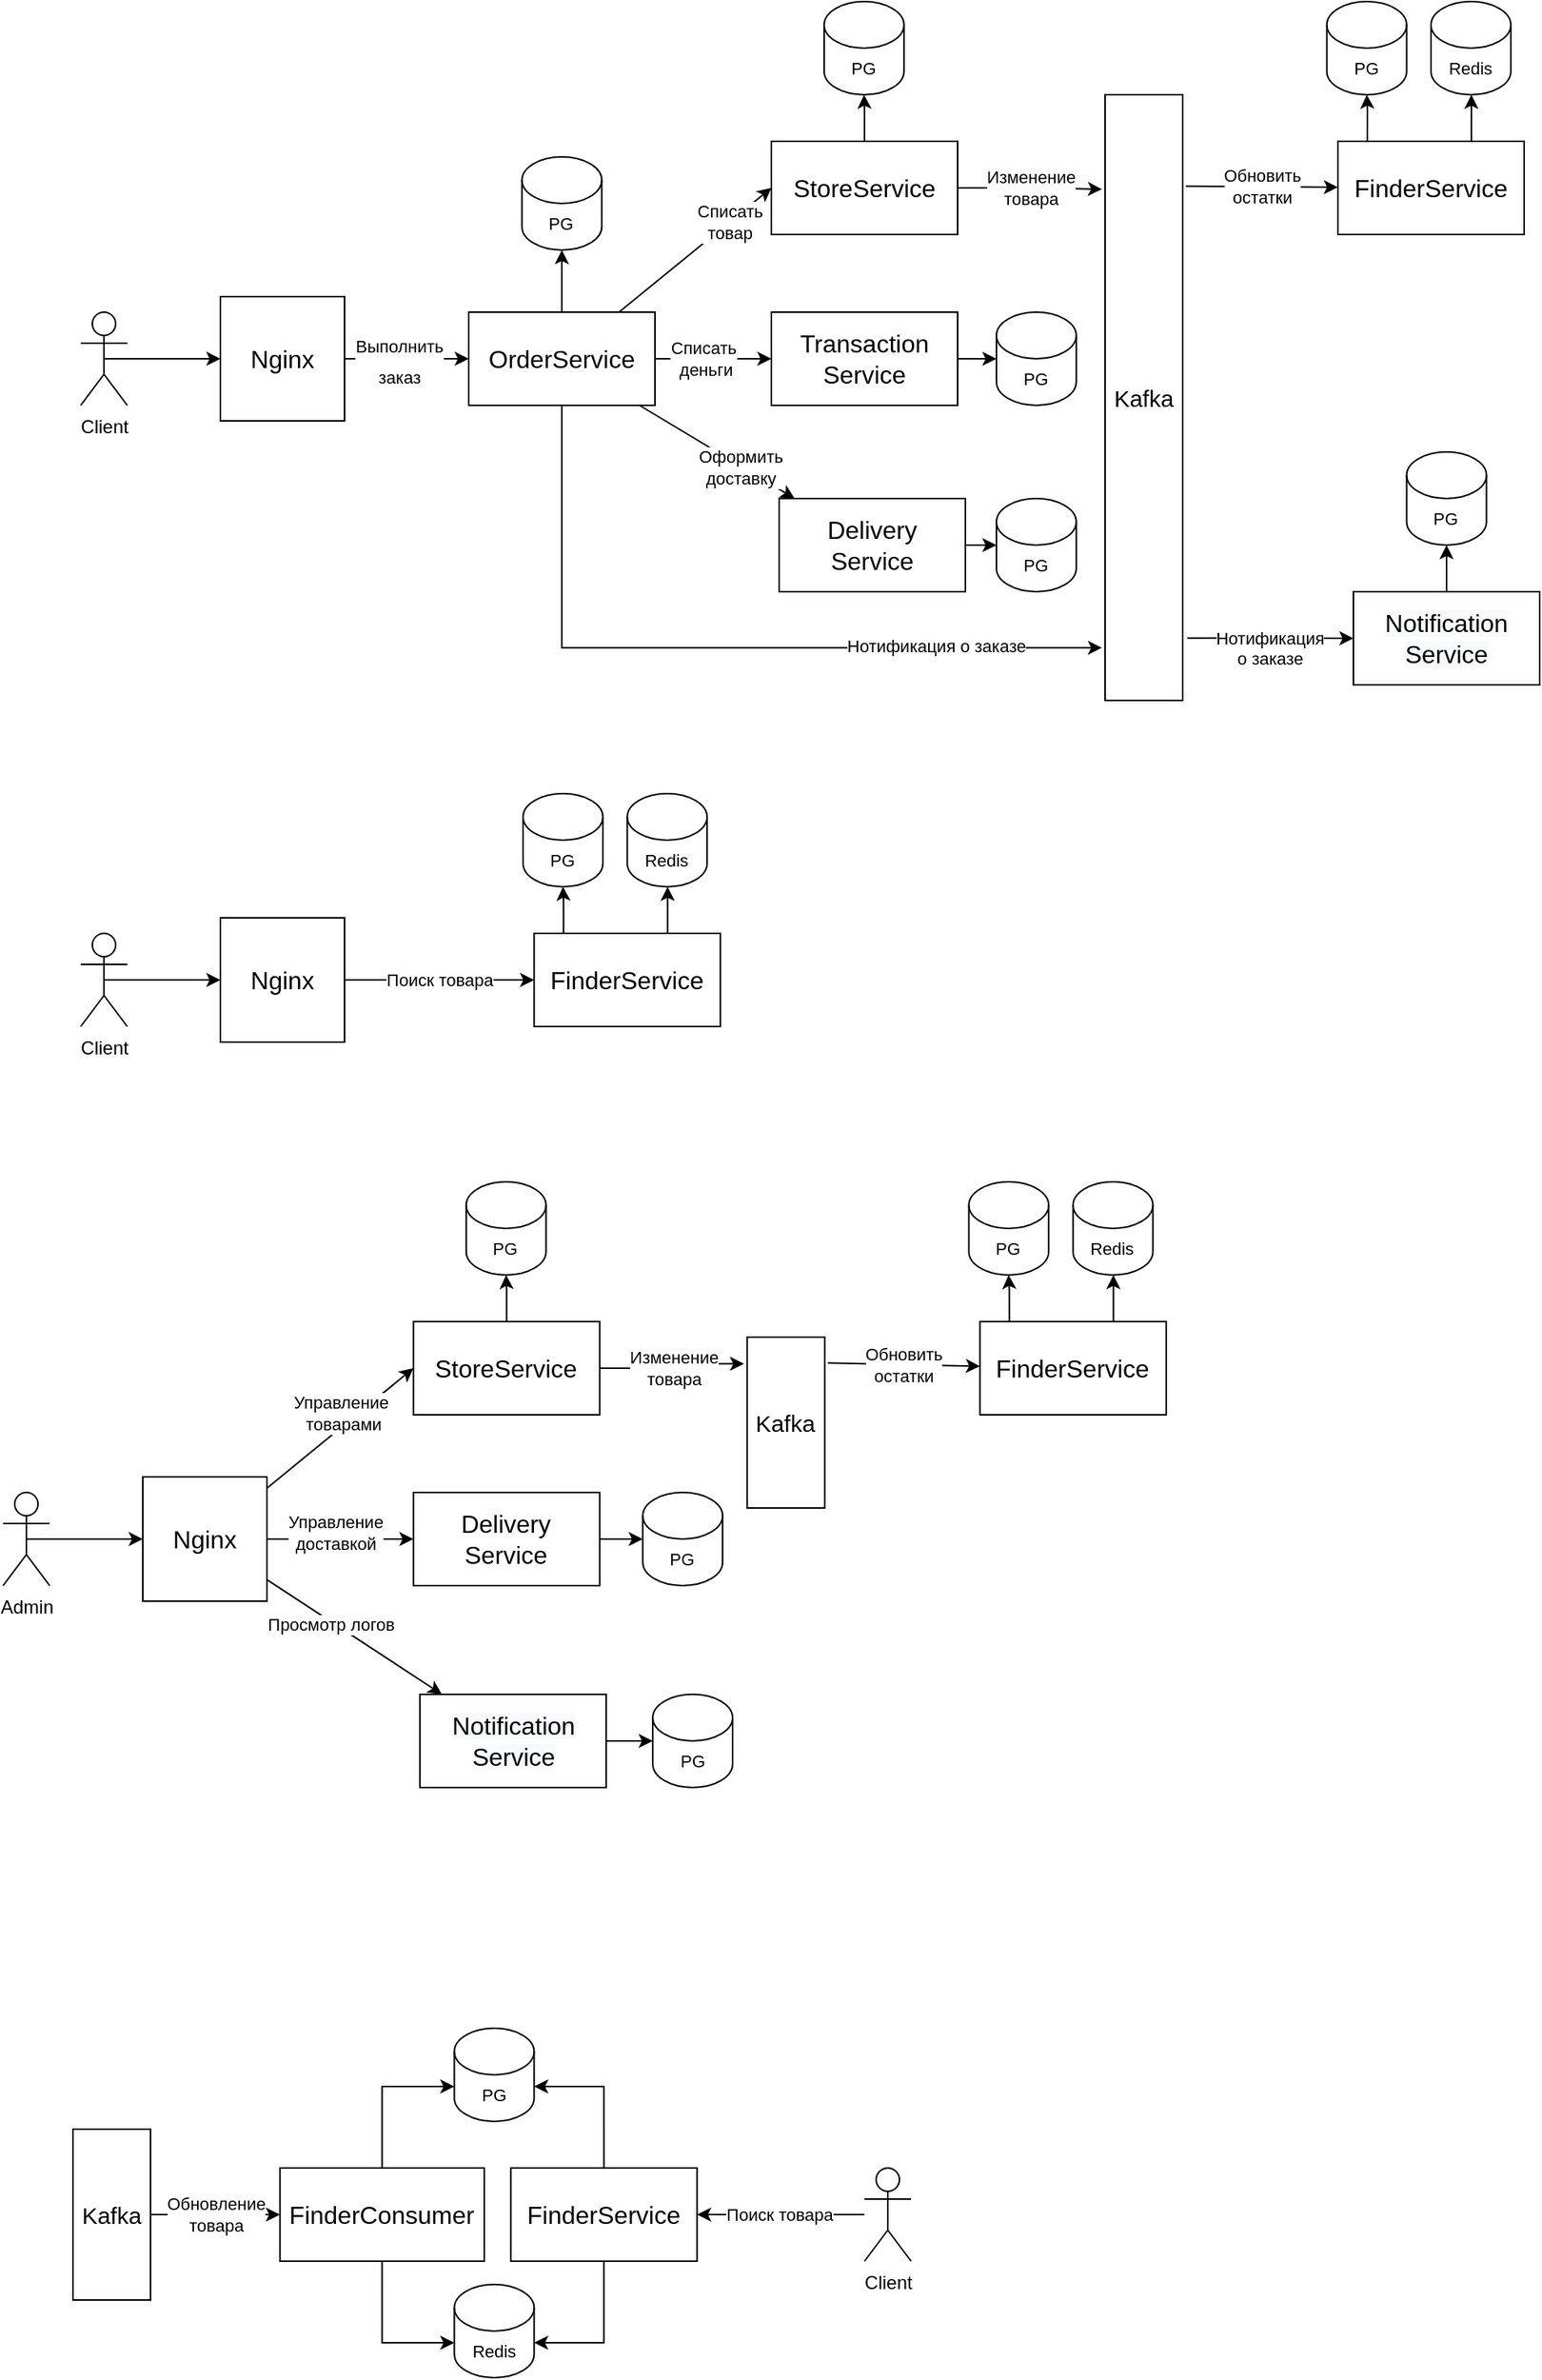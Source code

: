 <mxfile version="17.2.4" type="device"><diagram id="Qh9HbxXJMAG-RALpZMUW" name="Page-1"><mxGraphModel dx="1422" dy="794" grid="1" gridSize="10" guides="1" tooltips="1" connect="1" arrows="1" fold="1" page="1" pageScale="1" pageWidth="1169" pageHeight="827" math="0" shadow="0"><root><mxCell id="0"/><mxCell id="1" parent="0"/><mxCell id="UPHhZhZPU3ubZuRFC3Xd-5" style="edgeStyle=orthogonalEdgeStyle;rounded=0;orthogonalLoop=1;jettySize=auto;html=1;exitX=0.5;exitY=0.5;exitDx=0;exitDy=0;exitPerimeter=0;entryX=0;entryY=0.5;entryDx=0;entryDy=0;fontSize=16;" edge="1" parent="1" source="UPHhZhZPU3ubZuRFC3Xd-1" target="UPHhZhZPU3ubZuRFC3Xd-2"><mxGeometry relative="1" as="geometry"/></mxCell><mxCell id="UPHhZhZPU3ubZuRFC3Xd-1" value="Client" style="shape=umlActor;verticalLabelPosition=bottom;verticalAlign=top;html=1;outlineConnect=0;" vertex="1" parent="1"><mxGeometry x="80" y="220" width="30" height="60" as="geometry"/></mxCell><mxCell id="UPHhZhZPU3ubZuRFC3Xd-11" value="" style="edgeStyle=orthogonalEdgeStyle;rounded=0;orthogonalLoop=1;jettySize=auto;html=1;fontSize=16;" edge="1" parent="1" source="UPHhZhZPU3ubZuRFC3Xd-2" target="UPHhZhZPU3ubZuRFC3Xd-7"><mxGeometry relative="1" as="geometry"/></mxCell><mxCell id="UPHhZhZPU3ubZuRFC3Xd-12" value="&lt;font style=&quot;font-size: 11px&quot;&gt;Выполнить&lt;br&gt;заказ&lt;br&gt;&lt;/font&gt;" style="edgeLabel;html=1;align=center;verticalAlign=middle;resizable=0;points=[];fontSize=16;labelBackgroundColor=default;" vertex="1" connectable="0" parent="UPHhZhZPU3ubZuRFC3Xd-11"><mxGeometry x="-0.143" relative="1" as="geometry"><mxPoint as="offset"/></mxGeometry></mxCell><mxCell id="UPHhZhZPU3ubZuRFC3Xd-2" value="&lt;span style=&quot;font-size: 16px ; text-align: left&quot;&gt;Nginx&lt;/span&gt;" style="whiteSpace=wrap;html=1;aspect=fixed;" vertex="1" parent="1"><mxGeometry x="170" y="210" width="80" height="80" as="geometry"/></mxCell><mxCell id="UPHhZhZPU3ubZuRFC3Xd-13" style="rounded=0;orthogonalLoop=1;jettySize=auto;html=1;entryX=0;entryY=0.5;entryDx=0;entryDy=0;fontSize=11;" edge="1" parent="1" source="UPHhZhZPU3ubZuRFC3Xd-7" target="UPHhZhZPU3ubZuRFC3Xd-8"><mxGeometry relative="1" as="geometry"/></mxCell><mxCell id="UPHhZhZPU3ubZuRFC3Xd-14" value="Списать &lt;br&gt;товар" style="edgeLabel;html=1;align=center;verticalAlign=middle;resizable=0;points=[];fontSize=11;" vertex="1" connectable="0" parent="UPHhZhZPU3ubZuRFC3Xd-13"><mxGeometry x="0.45" relative="1" as="geometry"><mxPoint as="offset"/></mxGeometry></mxCell><mxCell id="UPHhZhZPU3ubZuRFC3Xd-15" style="edgeStyle=none;rounded=0;orthogonalLoop=1;jettySize=auto;html=1;entryX=0;entryY=0.5;entryDx=0;entryDy=0;fontSize=11;" edge="1" parent="1" source="UPHhZhZPU3ubZuRFC3Xd-7" target="UPHhZhZPU3ubZuRFC3Xd-9"><mxGeometry relative="1" as="geometry"/></mxCell><mxCell id="UPHhZhZPU3ubZuRFC3Xd-16" value="Списать&lt;br&gt;&amp;nbsp;деньги" style="edgeLabel;html=1;align=center;verticalAlign=middle;resizable=0;points=[];fontSize=11;" vertex="1" connectable="0" parent="UPHhZhZPU3ubZuRFC3Xd-15"><mxGeometry x="0.269" y="-2" relative="1" as="geometry"><mxPoint x="-17" y="-2" as="offset"/></mxGeometry></mxCell><mxCell id="UPHhZhZPU3ubZuRFC3Xd-17" style="edgeStyle=none;rounded=0;orthogonalLoop=1;jettySize=auto;html=1;fontSize=11;" edge="1" parent="1" source="UPHhZhZPU3ubZuRFC3Xd-7" target="UPHhZhZPU3ubZuRFC3Xd-10"><mxGeometry relative="1" as="geometry"/></mxCell><mxCell id="UPHhZhZPU3ubZuRFC3Xd-18" value="Оформить&lt;br&gt;доставку" style="edgeLabel;html=1;align=center;verticalAlign=middle;resizable=0;points=[];fontSize=11;" vertex="1" connectable="0" parent="UPHhZhZPU3ubZuRFC3Xd-17"><mxGeometry x="0.309" y="-1" relative="1" as="geometry"><mxPoint as="offset"/></mxGeometry></mxCell><mxCell id="UPHhZhZPU3ubZuRFC3Xd-23" style="edgeStyle=orthogonalEdgeStyle;rounded=0;orthogonalLoop=1;jettySize=auto;html=1;entryX=-0.04;entryY=0.913;entryDx=0;entryDy=0;fontSize=15;exitX=0.5;exitY=1;exitDx=0;exitDy=0;entryPerimeter=0;" edge="1" parent="1" source="UPHhZhZPU3ubZuRFC3Xd-7" target="UPHhZhZPU3ubZuRFC3Xd-22"><mxGeometry relative="1" as="geometry"/></mxCell><mxCell id="UPHhZhZPU3ubZuRFC3Xd-26" value="Нотификация о заказе" style="edgeLabel;html=1;align=center;verticalAlign=middle;resizable=0;points=[];fontSize=11;" vertex="1" connectable="0" parent="UPHhZhZPU3ubZuRFC3Xd-23"><mxGeometry x="0.575" y="1" relative="1" as="geometry"><mxPoint as="offset"/></mxGeometry></mxCell><mxCell id="UPHhZhZPU3ubZuRFC3Xd-35" value="" style="edgeStyle=orthogonalEdgeStyle;rounded=0;orthogonalLoop=1;jettySize=auto;html=1;fontSize=11;" edge="1" parent="1" source="UPHhZhZPU3ubZuRFC3Xd-7" target="UPHhZhZPU3ubZuRFC3Xd-34"><mxGeometry relative="1" as="geometry"/></mxCell><mxCell id="UPHhZhZPU3ubZuRFC3Xd-7" value="OrderService" style="rounded=0;whiteSpace=wrap;html=1;fontSize=16;" vertex="1" parent="1"><mxGeometry x="330" y="220" width="120" height="60" as="geometry"/></mxCell><mxCell id="UPHhZhZPU3ubZuRFC3Xd-21" value="Обновить&lt;br&gt;остатки" style="edgeStyle=none;rounded=0;orthogonalLoop=1;jettySize=auto;html=1;fontSize=11;exitX=1.04;exitY=0.151;exitDx=0;exitDy=0;exitPerimeter=0;" edge="1" parent="1" source="UPHhZhZPU3ubZuRFC3Xd-22" target="UPHhZhZPU3ubZuRFC3Xd-19"><mxGeometry relative="1" as="geometry"/></mxCell><mxCell id="UPHhZhZPU3ubZuRFC3Xd-25" value="Изменение&lt;br style=&quot;font-size: 11px;&quot;&gt;товара" style="edgeStyle=orthogonalEdgeStyle;rounded=0;orthogonalLoop=1;jettySize=auto;html=1;exitX=1;exitY=0.5;exitDx=0;exitDy=0;entryX=-0.04;entryY=0.156;entryDx=0;entryDy=0;entryPerimeter=0;fontSize=11;" edge="1" parent="1" source="UPHhZhZPU3ubZuRFC3Xd-8" target="UPHhZhZPU3ubZuRFC3Xd-22"><mxGeometry relative="1" as="geometry"/></mxCell><mxCell id="UPHhZhZPU3ubZuRFC3Xd-33" value="" style="edgeStyle=orthogonalEdgeStyle;rounded=0;orthogonalLoop=1;jettySize=auto;html=1;fontSize=11;" edge="1" parent="1" source="UPHhZhZPU3ubZuRFC3Xd-8" target="UPHhZhZPU3ubZuRFC3Xd-31"><mxGeometry relative="1" as="geometry"/></mxCell><mxCell id="UPHhZhZPU3ubZuRFC3Xd-8" value="StoreService" style="rounded=0;whiteSpace=wrap;html=1;fontSize=16;" vertex="1" parent="1"><mxGeometry x="525" y="110" width="120" height="60" as="geometry"/></mxCell><mxCell id="UPHhZhZPU3ubZuRFC3Xd-46" value="" style="edgeStyle=orthogonalEdgeStyle;rounded=0;orthogonalLoop=1;jettySize=auto;html=1;fontSize=11;" edge="1" parent="1" source="UPHhZhZPU3ubZuRFC3Xd-9" target="UPHhZhZPU3ubZuRFC3Xd-42"><mxGeometry relative="1" as="geometry"/></mxCell><mxCell id="UPHhZhZPU3ubZuRFC3Xd-9" value="Transaction&lt;br&gt;Service" style="rounded=0;whiteSpace=wrap;html=1;fontSize=16;" vertex="1" parent="1"><mxGeometry x="525" y="220" width="120" height="60" as="geometry"/></mxCell><mxCell id="UPHhZhZPU3ubZuRFC3Xd-48" value="" style="edgeStyle=orthogonalEdgeStyle;rounded=0;orthogonalLoop=1;jettySize=auto;html=1;fontSize=11;" edge="1" parent="1" source="UPHhZhZPU3ubZuRFC3Xd-10" target="UPHhZhZPU3ubZuRFC3Xd-47"><mxGeometry relative="1" as="geometry"/></mxCell><mxCell id="UPHhZhZPU3ubZuRFC3Xd-10" value="Delivery&lt;br&gt;Service" style="rounded=0;whiteSpace=wrap;html=1;fontSize=16;" vertex="1" parent="1"><mxGeometry x="530" y="340" width="120" height="60" as="geometry"/></mxCell><mxCell id="UPHhZhZPU3ubZuRFC3Xd-39" value="" style="edgeStyle=orthogonalEdgeStyle;rounded=0;orthogonalLoop=1;jettySize=auto;html=1;fontSize=11;exitX=0.158;exitY=0.017;exitDx=0;exitDy=0;exitPerimeter=0;" edge="1" parent="1" source="UPHhZhZPU3ubZuRFC3Xd-19" target="UPHhZhZPU3ubZuRFC3Xd-38"><mxGeometry relative="1" as="geometry"/></mxCell><mxCell id="UPHhZhZPU3ubZuRFC3Xd-41" value="" style="edgeStyle=orthogonalEdgeStyle;rounded=0;orthogonalLoop=1;jettySize=auto;html=1;fontSize=11;" edge="1" parent="1" source="UPHhZhZPU3ubZuRFC3Xd-19" target="UPHhZhZPU3ubZuRFC3Xd-40"><mxGeometry relative="1" as="geometry"><Array as="points"><mxPoint x="976" y="100"/><mxPoint x="976" y="100"/></Array></mxGeometry></mxCell><mxCell id="UPHhZhZPU3ubZuRFC3Xd-19" value="FinderService" style="rounded=0;whiteSpace=wrap;html=1;fontSize=16;" vertex="1" parent="1"><mxGeometry x="890" y="110" width="120" height="60" as="geometry"/></mxCell><mxCell id="UPHhZhZPU3ubZuRFC3Xd-28" value="&lt;br&gt;&lt;span style=&quot;color: rgb(0 , 0 , 0) ; font-family: &amp;#34;helvetica&amp;#34; ; font-size: 11px ; font-style: normal ; font-weight: 400 ; letter-spacing: normal ; text-align: center ; text-indent: 0px ; text-transform: none ; word-spacing: 0px ; background-color: rgb(255 , 255 , 255) ; display: inline ; float: none&quot;&gt;Нотификация &lt;br&gt;о заказе&lt;/span&gt;" style="edgeStyle=orthogonalEdgeStyle;rounded=0;orthogonalLoop=1;jettySize=auto;html=1;fontSize=11;exitX=1.06;exitY=0.897;exitDx=0;exitDy=0;exitPerimeter=0;" edge="1" parent="1" source="UPHhZhZPU3ubZuRFC3Xd-22" target="UPHhZhZPU3ubZuRFC3Xd-27"><mxGeometry relative="1" as="geometry"/></mxCell><mxCell id="UPHhZhZPU3ubZuRFC3Xd-22" value="Kafka" style="rounded=0;whiteSpace=wrap;html=1;labelBackgroundColor=default;fontSize=15;" vertex="1" parent="1"><mxGeometry x="740" y="80" width="50" height="390" as="geometry"/></mxCell><mxCell id="UPHhZhZPU3ubZuRFC3Xd-37" value="" style="edgeStyle=orthogonalEdgeStyle;rounded=0;orthogonalLoop=1;jettySize=auto;html=1;fontSize=11;" edge="1" parent="1" source="UPHhZhZPU3ubZuRFC3Xd-27" target="UPHhZhZPU3ubZuRFC3Xd-36"><mxGeometry relative="1" as="geometry"/></mxCell><mxCell id="UPHhZhZPU3ubZuRFC3Xd-27" value="&lt;span style=&quot;font-size: 16px ; background-color: rgb(248 , 249 , 250)&quot;&gt;Notification&lt;br&gt;Service&lt;/span&gt;" style="whiteSpace=wrap;html=1;fontSize=15;rounded=0;labelBackgroundColor=default;" vertex="1" parent="1"><mxGeometry x="900" y="400" width="120" height="60" as="geometry"/></mxCell><mxCell id="UPHhZhZPU3ubZuRFC3Xd-31" value="PG" style="shape=cylinder3;whiteSpace=wrap;html=1;boundedLbl=1;backgroundOutline=1;size=15;labelBackgroundColor=default;fontSize=11;" vertex="1" parent="1"><mxGeometry x="559" y="20" width="51.43" height="60" as="geometry"/></mxCell><mxCell id="UPHhZhZPU3ubZuRFC3Xd-34" value="PG" style="shape=cylinder3;whiteSpace=wrap;html=1;boundedLbl=1;backgroundOutline=1;size=15;labelBackgroundColor=default;fontSize=11;" vertex="1" parent="1"><mxGeometry x="364.29" y="120" width="51.43" height="60" as="geometry"/></mxCell><mxCell id="UPHhZhZPU3ubZuRFC3Xd-36" value="PG" style="shape=cylinder3;whiteSpace=wrap;html=1;boundedLbl=1;backgroundOutline=1;size=15;labelBackgroundColor=default;fontSize=11;" vertex="1" parent="1"><mxGeometry x="934.29" y="310" width="51.43" height="60" as="geometry"/></mxCell><mxCell id="UPHhZhZPU3ubZuRFC3Xd-38" value="PG" style="shape=cylinder3;whiteSpace=wrap;html=1;boundedLbl=1;backgroundOutline=1;size=15;labelBackgroundColor=default;fontSize=11;" vertex="1" parent="1"><mxGeometry x="882.86" y="20" width="51.43" height="60" as="geometry"/></mxCell><mxCell id="UPHhZhZPU3ubZuRFC3Xd-40" value="Redis" style="shape=cylinder3;whiteSpace=wrap;html=1;boundedLbl=1;backgroundOutline=1;size=15;labelBackgroundColor=default;fontSize=11;" vertex="1" parent="1"><mxGeometry x="950" y="20" width="51.43" height="60" as="geometry"/></mxCell><mxCell id="UPHhZhZPU3ubZuRFC3Xd-42" value="PG" style="shape=cylinder3;whiteSpace=wrap;html=1;boundedLbl=1;backgroundOutline=1;size=15;labelBackgroundColor=default;fontSize=11;" vertex="1" parent="1"><mxGeometry x="670" y="220" width="51.43" height="60" as="geometry"/></mxCell><mxCell id="UPHhZhZPU3ubZuRFC3Xd-47" value="PG" style="shape=cylinder3;whiteSpace=wrap;html=1;boundedLbl=1;backgroundOutline=1;size=15;labelBackgroundColor=default;fontSize=11;" vertex="1" parent="1"><mxGeometry x="670" y="340" width="51.43" height="60" as="geometry"/></mxCell><mxCell id="UPHhZhZPU3ubZuRFC3Xd-49" style="edgeStyle=orthogonalEdgeStyle;rounded=0;orthogonalLoop=1;jettySize=auto;html=1;exitX=0.5;exitY=0.5;exitDx=0;exitDy=0;exitPerimeter=0;entryX=0;entryY=0.5;entryDx=0;entryDy=0;fontSize=16;" edge="1" parent="1" source="UPHhZhZPU3ubZuRFC3Xd-50" target="UPHhZhZPU3ubZuRFC3Xd-53"><mxGeometry relative="1" as="geometry"/></mxCell><mxCell id="UPHhZhZPU3ubZuRFC3Xd-50" value="Admin" style="shape=umlActor;verticalLabelPosition=bottom;verticalAlign=top;html=1;outlineConnect=0;" vertex="1" parent="1"><mxGeometry x="30" y="980" width="30" height="60" as="geometry"/></mxCell><mxCell id="UPHhZhZPU3ubZuRFC3Xd-87" style="rounded=0;orthogonalLoop=1;jettySize=auto;html=1;fontSize=11;" edge="1" parent="1" source="UPHhZhZPU3ubZuRFC3Xd-53" target="UPHhZhZPU3ubZuRFC3Xd-71"><mxGeometry relative="1" as="geometry"/></mxCell><mxCell id="UPHhZhZPU3ubZuRFC3Xd-88" value="Управление&lt;br&gt;доставкой" style="edgeLabel;html=1;align=center;verticalAlign=middle;resizable=0;points=[];fontSize=11;" vertex="1" connectable="0" parent="UPHhZhZPU3ubZuRFC3Xd-87"><mxGeometry x="0.568" relative="1" as="geometry"><mxPoint x="-30" y="-4" as="offset"/></mxGeometry></mxCell><mxCell id="UPHhZhZPU3ubZuRFC3Xd-92" style="edgeStyle=none;rounded=0;orthogonalLoop=1;jettySize=auto;html=1;fontSize=11;" edge="1" parent="1" source="UPHhZhZPU3ubZuRFC3Xd-53" target="UPHhZhZPU3ubZuRFC3Xd-90"><mxGeometry relative="1" as="geometry"/></mxCell><mxCell id="UPHhZhZPU3ubZuRFC3Xd-93" value="Просмотр логов" style="edgeLabel;html=1;align=center;verticalAlign=middle;resizable=0;points=[];fontSize=11;" vertex="1" connectable="0" parent="UPHhZhZPU3ubZuRFC3Xd-92"><mxGeometry x="-0.283" y="-2" relative="1" as="geometry"><mxPoint x="1" as="offset"/></mxGeometry></mxCell><mxCell id="UPHhZhZPU3ubZuRFC3Xd-53" value="&lt;span style=&quot;font-size: 16px ; text-align: left&quot;&gt;Nginx&lt;/span&gt;" style="whiteSpace=wrap;html=1;aspect=fixed;" vertex="1" parent="1"><mxGeometry x="120" y="970" width="80" height="80" as="geometry"/></mxCell><mxCell id="UPHhZhZPU3ubZuRFC3Xd-54" style="rounded=0;orthogonalLoop=1;jettySize=auto;html=1;entryX=0;entryY=0.5;entryDx=0;entryDy=0;fontSize=11;" edge="1" parent="1" source="UPHhZhZPU3ubZuRFC3Xd-53" target="UPHhZhZPU3ubZuRFC3Xd-67"><mxGeometry relative="1" as="geometry"><mxPoint x="376.818" y="980" as="sourcePoint"/></mxGeometry></mxCell><mxCell id="UPHhZhZPU3ubZuRFC3Xd-55" value="Управление&amp;nbsp;&lt;br&gt;товарами" style="edgeLabel;html=1;align=center;verticalAlign=middle;resizable=0;points=[];fontSize=11;" vertex="1" connectable="0" parent="UPHhZhZPU3ubZuRFC3Xd-54"><mxGeometry x="0.45" relative="1" as="geometry"><mxPoint x="-20" y="8" as="offset"/></mxGeometry></mxCell><mxCell id="UPHhZhZPU3ubZuRFC3Xd-64" value="Обновить&lt;br&gt;остатки" style="edgeStyle=none;rounded=0;orthogonalLoop=1;jettySize=auto;html=1;fontSize=11;exitX=1.04;exitY=0.151;exitDx=0;exitDy=0;exitPerimeter=0;" edge="1" parent="1" source="UPHhZhZPU3ubZuRFC3Xd-76" target="UPHhZhZPU3ubZuRFC3Xd-74"><mxGeometry relative="1" as="geometry"/></mxCell><mxCell id="UPHhZhZPU3ubZuRFC3Xd-65" value="Изменение&lt;br style=&quot;font-size: 11px;&quot;&gt;товара" style="edgeStyle=orthogonalEdgeStyle;rounded=0;orthogonalLoop=1;jettySize=auto;html=1;exitX=1;exitY=0.5;exitDx=0;exitDy=0;entryX=-0.04;entryY=0.156;entryDx=0;entryDy=0;entryPerimeter=0;fontSize=11;" edge="1" parent="1" source="UPHhZhZPU3ubZuRFC3Xd-67" target="UPHhZhZPU3ubZuRFC3Xd-76"><mxGeometry relative="1" as="geometry"/></mxCell><mxCell id="UPHhZhZPU3ubZuRFC3Xd-66" value="" style="edgeStyle=orthogonalEdgeStyle;rounded=0;orthogonalLoop=1;jettySize=auto;html=1;fontSize=11;" edge="1" parent="1" source="UPHhZhZPU3ubZuRFC3Xd-67" target="UPHhZhZPU3ubZuRFC3Xd-79"><mxGeometry relative="1" as="geometry"/></mxCell><mxCell id="UPHhZhZPU3ubZuRFC3Xd-67" value="StoreService" style="rounded=0;whiteSpace=wrap;html=1;fontSize=16;" vertex="1" parent="1"><mxGeometry x="294.37" y="870" width="120" height="60" as="geometry"/></mxCell><mxCell id="UPHhZhZPU3ubZuRFC3Xd-70" value="" style="edgeStyle=orthogonalEdgeStyle;rounded=0;orthogonalLoop=1;jettySize=auto;html=1;fontSize=11;" edge="1" parent="1" source="UPHhZhZPU3ubZuRFC3Xd-71" target="UPHhZhZPU3ubZuRFC3Xd-85"><mxGeometry relative="1" as="geometry"/></mxCell><mxCell id="UPHhZhZPU3ubZuRFC3Xd-71" value="Delivery&lt;br&gt;Service" style="rounded=0;whiteSpace=wrap;html=1;fontSize=16;" vertex="1" parent="1"><mxGeometry x="294.37" y="980" width="120" height="60" as="geometry"/></mxCell><mxCell id="UPHhZhZPU3ubZuRFC3Xd-72" value="" style="edgeStyle=orthogonalEdgeStyle;rounded=0;orthogonalLoop=1;jettySize=auto;html=1;fontSize=11;exitX=0.158;exitY=0.017;exitDx=0;exitDy=0;exitPerimeter=0;" edge="1" parent="1" source="UPHhZhZPU3ubZuRFC3Xd-74" target="UPHhZhZPU3ubZuRFC3Xd-82"><mxGeometry relative="1" as="geometry"/></mxCell><mxCell id="UPHhZhZPU3ubZuRFC3Xd-73" value="" style="edgeStyle=orthogonalEdgeStyle;rounded=0;orthogonalLoop=1;jettySize=auto;html=1;fontSize=11;" edge="1" parent="1" source="UPHhZhZPU3ubZuRFC3Xd-74" target="UPHhZhZPU3ubZuRFC3Xd-83"><mxGeometry relative="1" as="geometry"><Array as="points"><mxPoint x="745.37" y="860"/><mxPoint x="745.37" y="860"/></Array></mxGeometry></mxCell><mxCell id="UPHhZhZPU3ubZuRFC3Xd-74" value="FinderService" style="rounded=0;whiteSpace=wrap;html=1;fontSize=16;" vertex="1" parent="1"><mxGeometry x="659.37" y="870" width="120" height="60" as="geometry"/></mxCell><mxCell id="UPHhZhZPU3ubZuRFC3Xd-76" value="Kafka" style="rounded=0;whiteSpace=wrap;html=1;labelBackgroundColor=default;fontSize=15;" vertex="1" parent="1"><mxGeometry x="509.37" y="880" width="50" height="110" as="geometry"/></mxCell><mxCell id="UPHhZhZPU3ubZuRFC3Xd-79" value="PG" style="shape=cylinder3;whiteSpace=wrap;html=1;boundedLbl=1;backgroundOutline=1;size=15;labelBackgroundColor=default;fontSize=11;" vertex="1" parent="1"><mxGeometry x="328.37" y="780" width="51.43" height="60" as="geometry"/></mxCell><mxCell id="UPHhZhZPU3ubZuRFC3Xd-82" value="PG" style="shape=cylinder3;whiteSpace=wrap;html=1;boundedLbl=1;backgroundOutline=1;size=15;labelBackgroundColor=default;fontSize=11;" vertex="1" parent="1"><mxGeometry x="652.23" y="780" width="51.43" height="60" as="geometry"/></mxCell><mxCell id="UPHhZhZPU3ubZuRFC3Xd-83" value="Redis" style="shape=cylinder3;whiteSpace=wrap;html=1;boundedLbl=1;backgroundOutline=1;size=15;labelBackgroundColor=default;fontSize=11;" vertex="1" parent="1"><mxGeometry x="719.37" y="780" width="51.43" height="60" as="geometry"/></mxCell><mxCell id="UPHhZhZPU3ubZuRFC3Xd-85" value="PG" style="shape=cylinder3;whiteSpace=wrap;html=1;boundedLbl=1;backgroundOutline=1;size=15;labelBackgroundColor=default;fontSize=11;" vertex="1" parent="1"><mxGeometry x="442.14" y="980" width="51.43" height="60" as="geometry"/></mxCell><mxCell id="UPHhZhZPU3ubZuRFC3Xd-89" value="" style="edgeStyle=orthogonalEdgeStyle;rounded=0;orthogonalLoop=1;jettySize=auto;html=1;fontSize=11;" edge="1" parent="1" source="UPHhZhZPU3ubZuRFC3Xd-90" target="UPHhZhZPU3ubZuRFC3Xd-91"><mxGeometry relative="1" as="geometry"/></mxCell><mxCell id="UPHhZhZPU3ubZuRFC3Xd-90" value="&lt;span style=&quot;font-size: 16px ; background-color: rgb(248 , 249 , 250)&quot;&gt;Notification&lt;br&gt;Service&lt;/span&gt;" style="whiteSpace=wrap;html=1;fontSize=15;rounded=0;labelBackgroundColor=default;" vertex="1" parent="1"><mxGeometry x="298.57" y="1110" width="120" height="60" as="geometry"/></mxCell><mxCell id="UPHhZhZPU3ubZuRFC3Xd-91" value="PG" style="shape=cylinder3;whiteSpace=wrap;html=1;boundedLbl=1;backgroundOutline=1;size=15;labelBackgroundColor=default;fontSize=11;" vertex="1" parent="1"><mxGeometry x="448.57" y="1110" width="51.43" height="60" as="geometry"/></mxCell><mxCell id="UPHhZhZPU3ubZuRFC3Xd-131" style="edgeStyle=orthogonalEdgeStyle;rounded=0;orthogonalLoop=1;jettySize=auto;html=1;exitX=0.5;exitY=0.5;exitDx=0;exitDy=0;exitPerimeter=0;entryX=0;entryY=0.5;entryDx=0;entryDy=0;fontSize=16;" edge="1" parent="1" source="UPHhZhZPU3ubZuRFC3Xd-132" target="UPHhZhZPU3ubZuRFC3Xd-135"><mxGeometry relative="1" as="geometry"/></mxCell><mxCell id="UPHhZhZPU3ubZuRFC3Xd-132" value="Client" style="shape=umlActor;verticalLabelPosition=bottom;verticalAlign=top;html=1;outlineConnect=0;" vertex="1" parent="1"><mxGeometry x="80" y="620" width="30" height="60" as="geometry"/></mxCell><mxCell id="UPHhZhZPU3ubZuRFC3Xd-135" value="&lt;span style=&quot;font-size: 16px ; text-align: left&quot;&gt;Nginx&lt;/span&gt;" style="whiteSpace=wrap;html=1;aspect=fixed;" vertex="1" parent="1"><mxGeometry x="170" y="610" width="80" height="80" as="geometry"/></mxCell><mxCell id="UPHhZhZPU3ubZuRFC3Xd-146" value="Поиск товара" style="edgeStyle=none;rounded=0;orthogonalLoop=1;jettySize=auto;html=1;fontSize=11;exitX=1;exitY=0.5;exitDx=0;exitDy=0;" edge="1" parent="1" source="UPHhZhZPU3ubZuRFC3Xd-135" target="UPHhZhZPU3ubZuRFC3Xd-156"><mxGeometry relative="1" as="geometry"><mxPoint x="792.0" y="538.89" as="sourcePoint"/></mxGeometry></mxCell><mxCell id="UPHhZhZPU3ubZuRFC3Xd-154" value="" style="edgeStyle=orthogonalEdgeStyle;rounded=0;orthogonalLoop=1;jettySize=auto;html=1;fontSize=11;exitX=0.158;exitY=0.017;exitDx=0;exitDy=0;exitPerimeter=0;" edge="1" parent="1" source="UPHhZhZPU3ubZuRFC3Xd-156" target="UPHhZhZPU3ubZuRFC3Xd-164"><mxGeometry relative="1" as="geometry"/></mxCell><mxCell id="UPHhZhZPU3ubZuRFC3Xd-155" value="" style="edgeStyle=orthogonalEdgeStyle;rounded=0;orthogonalLoop=1;jettySize=auto;html=1;fontSize=11;" edge="1" parent="1" source="UPHhZhZPU3ubZuRFC3Xd-156" target="UPHhZhZPU3ubZuRFC3Xd-165"><mxGeometry relative="1" as="geometry"><Array as="points"><mxPoint x="458.15" y="610"/><mxPoint x="458.15" y="610"/></Array></mxGeometry></mxCell><mxCell id="UPHhZhZPU3ubZuRFC3Xd-156" value="FinderService" style="rounded=0;whiteSpace=wrap;html=1;fontSize=16;" vertex="1" parent="1"><mxGeometry x="372.15" y="620" width="120" height="60" as="geometry"/></mxCell><mxCell id="UPHhZhZPU3ubZuRFC3Xd-164" value="PG" style="shape=cylinder3;whiteSpace=wrap;html=1;boundedLbl=1;backgroundOutline=1;size=15;labelBackgroundColor=default;fontSize=11;" vertex="1" parent="1"><mxGeometry x="365.01" y="530" width="51.43" height="60" as="geometry"/></mxCell><mxCell id="UPHhZhZPU3ubZuRFC3Xd-165" value="Redis" style="shape=cylinder3;whiteSpace=wrap;html=1;boundedLbl=1;backgroundOutline=1;size=15;labelBackgroundColor=default;fontSize=11;" vertex="1" parent="1"><mxGeometry x="432.15" y="530" width="51.43" height="60" as="geometry"/></mxCell><mxCell id="UPHhZhZPU3ubZuRFC3Xd-169" value="" style="edgeStyle=orthogonalEdgeStyle;rounded=0;orthogonalLoop=1;jettySize=auto;html=1;fontSize=11;exitX=0.5;exitY=0;exitDx=0;exitDy=0;entryX=1;entryY=0;entryDx=0;entryDy=37.5;entryPerimeter=0;" edge="1" parent="1" source="UPHhZhZPU3ubZuRFC3Xd-171" target="UPHhZhZPU3ubZuRFC3Xd-173"><mxGeometry relative="1" as="geometry"/></mxCell><mxCell id="UPHhZhZPU3ubZuRFC3Xd-170" value="" style="edgeStyle=orthogonalEdgeStyle;rounded=0;orthogonalLoop=1;jettySize=auto;html=1;fontSize=11;exitX=0.5;exitY=1;exitDx=0;exitDy=0;entryX=0;entryY=0;entryDx=0;entryDy=37.5;entryPerimeter=0;" edge="1" parent="1" source="UPHhZhZPU3ubZuRFC3Xd-175" target="UPHhZhZPU3ubZuRFC3Xd-174"><mxGeometry relative="1" as="geometry"><mxPoint x="340" y="1540" as="targetPoint"/></mxGeometry></mxCell><mxCell id="UPHhZhZPU3ubZuRFC3Xd-181" style="edgeStyle=orthogonalEdgeStyle;rounded=0;orthogonalLoop=1;jettySize=auto;html=1;entryX=1;entryY=0;entryDx=0;entryDy=37.5;entryPerimeter=0;fontSize=11;" edge="1" parent="1" source="UPHhZhZPU3ubZuRFC3Xd-171" target="UPHhZhZPU3ubZuRFC3Xd-174"><mxGeometry relative="1" as="geometry"/></mxCell><mxCell id="UPHhZhZPU3ubZuRFC3Xd-171" value="FinderService" style="rounded=0;whiteSpace=wrap;html=1;fontSize=16;" vertex="1" parent="1"><mxGeometry x="357.14" y="1415" width="120" height="60" as="geometry"/></mxCell><mxCell id="UPHhZhZPU3ubZuRFC3Xd-179" value="Обновление &lt;br&gt;товара" style="edgeStyle=none;rounded=0;orthogonalLoop=1;jettySize=auto;html=1;fontSize=11;" edge="1" parent="1" source="UPHhZhZPU3ubZuRFC3Xd-172" target="UPHhZhZPU3ubZuRFC3Xd-175"><mxGeometry relative="1" as="geometry"/></mxCell><mxCell id="UPHhZhZPU3ubZuRFC3Xd-172" value="Kafka" style="rounded=0;whiteSpace=wrap;html=1;labelBackgroundColor=default;fontSize=15;" vertex="1" parent="1"><mxGeometry x="75" y="1390" width="50" height="110" as="geometry"/></mxCell><mxCell id="UPHhZhZPU3ubZuRFC3Xd-173" value="PG" style="shape=cylinder3;whiteSpace=wrap;html=1;boundedLbl=1;backgroundOutline=1;size=15;labelBackgroundColor=default;fontSize=11;" vertex="1" parent="1"><mxGeometry x="320.72" y="1325" width="51.43" height="60" as="geometry"/></mxCell><mxCell id="UPHhZhZPU3ubZuRFC3Xd-174" value="Redis" style="shape=cylinder3;whiteSpace=wrap;html=1;boundedLbl=1;backgroundOutline=1;size=15;labelBackgroundColor=default;fontSize=11;" vertex="1" parent="1"><mxGeometry x="320.72" y="1490" width="51.43" height="60" as="geometry"/></mxCell><mxCell id="UPHhZhZPU3ubZuRFC3Xd-182" style="edgeStyle=orthogonalEdgeStyle;rounded=0;orthogonalLoop=1;jettySize=auto;html=1;entryX=0;entryY=0;entryDx=0;entryDy=37.5;entryPerimeter=0;fontSize=11;" edge="1" parent="1" source="UPHhZhZPU3ubZuRFC3Xd-175" target="UPHhZhZPU3ubZuRFC3Xd-173"><mxGeometry relative="1" as="geometry"/></mxCell><mxCell id="UPHhZhZPU3ubZuRFC3Xd-175" value="FinderConsumer" style="rounded=0;whiteSpace=wrap;html=1;fontSize=16;" vertex="1" parent="1"><mxGeometry x="208.37" y="1415" width="131.63" height="60" as="geometry"/></mxCell><mxCell id="UPHhZhZPU3ubZuRFC3Xd-184" value="" style="edgeStyle=orthogonalEdgeStyle;rounded=0;orthogonalLoop=1;jettySize=auto;html=1;fontSize=11;" edge="1" parent="1" source="UPHhZhZPU3ubZuRFC3Xd-183" target="UPHhZhZPU3ubZuRFC3Xd-171"><mxGeometry relative="1" as="geometry"/></mxCell><mxCell id="UPHhZhZPU3ubZuRFC3Xd-185" value="Поиск товара" style="edgeLabel;html=1;align=center;verticalAlign=middle;resizable=0;points=[];fontSize=11;" vertex="1" connectable="0" parent="UPHhZhZPU3ubZuRFC3Xd-184"><mxGeometry x="0.267" y="-2" relative="1" as="geometry"><mxPoint x="13" y="2" as="offset"/></mxGeometry></mxCell><mxCell id="UPHhZhZPU3ubZuRFC3Xd-183" value="Client" style="shape=umlActor;verticalLabelPosition=bottom;verticalAlign=top;html=1;outlineConnect=0;" vertex="1" parent="1"><mxGeometry x="585" y="1415" width="30" height="60" as="geometry"/></mxCell></root></mxGraphModel></diagram></mxfile>